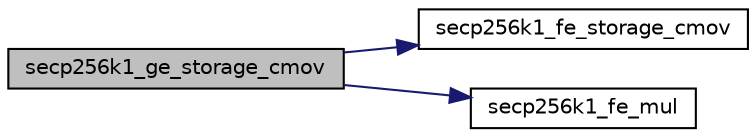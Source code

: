 digraph "secp256k1_ge_storage_cmov"
{
  edge [fontname="Helvetica",fontsize="10",labelfontname="Helvetica",labelfontsize="10"];
  node [fontname="Helvetica",fontsize="10",shape=record];
  rankdir="LR";
  Node160 [label="secp256k1_ge_storage_cmov",height=0.2,width=0.4,color="black", fillcolor="grey75", style="filled", fontcolor="black"];
  Node160 -> Node161 [color="midnightblue",fontsize="10",style="solid",fontname="Helvetica"];
  Node161 [label="secp256k1_fe_storage_cmov",height=0.2,width=0.4,color="black", fillcolor="white", style="filled",URL="$d5/d5a/field_8h.html#ae9d61c6568f3a63bcea9146c056b18dc",tooltip="If flag is true, set *r equal to *a; otherwise leave it. "];
  Node160 -> Node162 [color="midnightblue",fontsize="10",style="solid",fontname="Helvetica"];
  Node162 [label="secp256k1_fe_mul",height=0.2,width=0.4,color="black", fillcolor="white", style="filled",URL="$d5/d5a/field_8h.html#a542b97d2574d9687c563d002587cf9a2",tooltip="Sets a field element to be the product of two others. "];
}

